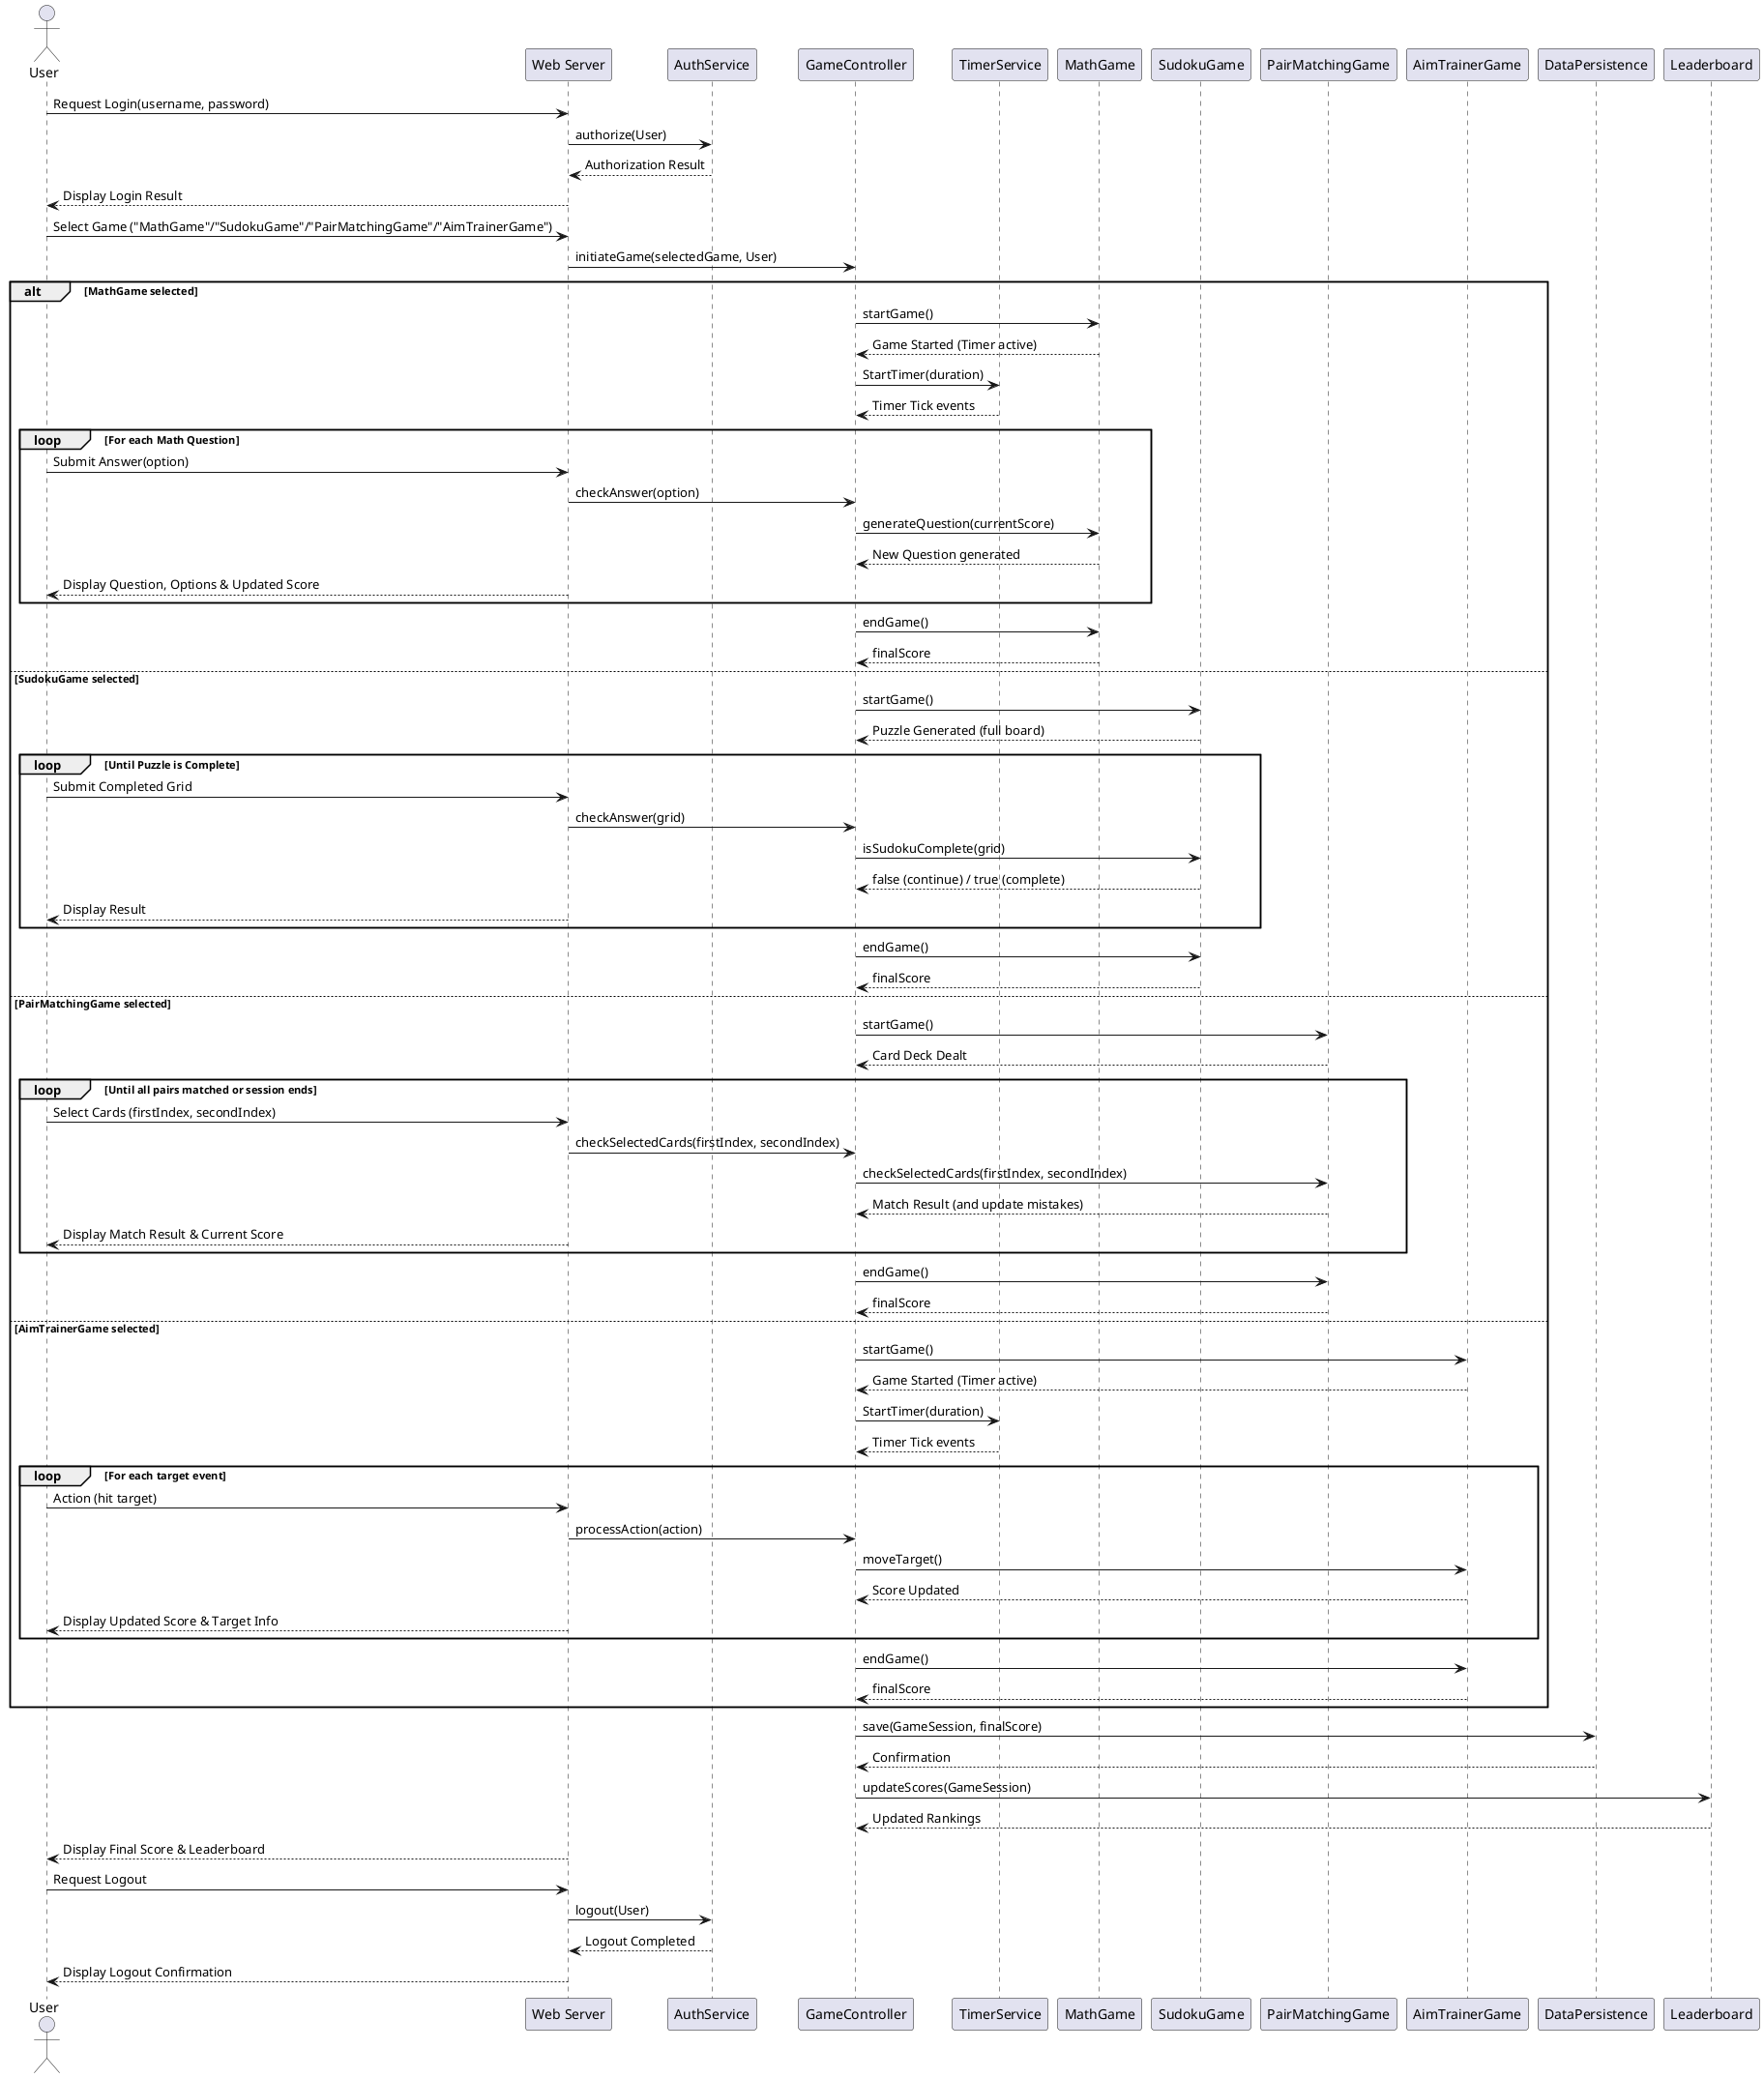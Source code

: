 @startuml
actor "User" as User
participant "Web Server" as Server
participant "AuthService" as Auth
participant "GameController" as GameCtrl
participant "TimerService" as Timer
participant "MathGame" as MathGame
participant "SudokuGame" as Sudoku
participant "PairMatchingGame" as PairMatch
participant "AimTrainerGame" as AimTrainer
participant "DataPersistence" as DB
participant "Leaderboard" as LB

' =================== Authentication Flow ===================
User -> Server: Request Login(username, password)
Server -> Auth: authorize(User)
Auth --> Server: Authorization Result
Server --> User: Display Login Result

' =================== Game Selection ===================
User -> Server: Select Game ("MathGame"/"SudokuGame"/"PairMatchingGame"/"AimTrainerGame")
Server -> GameCtrl: initiateGame(selectedGame, User)

alt MathGame selected
    GameCtrl -> MathGame: startGame()
    MathGame --> GameCtrl: Game Started (Timer active)
    GameCtrl -> Timer: StartTimer(duration)
    Timer --> GameCtrl: Timer Tick events
    loop For each Math Question
        User -> Server: Submit Answer(option)
        Server -> GameCtrl: checkAnswer(option)
        GameCtrl -> MathGame: generateQuestion(currentScore)
        MathGame --> GameCtrl: New Question generated
        Server --> User: Display Question, Options & Updated Score
    end
    GameCtrl -> MathGame: endGame()
    MathGame --> GameCtrl: finalScore
else SudokuGame selected
    GameCtrl -> Sudoku: startGame()
    Sudoku --> GameCtrl: Puzzle Generated (full board)
    loop Until Puzzle is Complete
        User -> Server: Submit Completed Grid
        Server -> GameCtrl: checkAnswer(grid)
        GameCtrl -> Sudoku: isSudokuComplete(grid)
        Sudoku --> GameCtrl: false (continue) / true (complete)
        Server --> User: Display Result
    end
    GameCtrl -> Sudoku: endGame()
    Sudoku --> GameCtrl: finalScore
else PairMatchingGame selected
    GameCtrl -> PairMatch: startGame()
    PairMatch --> GameCtrl: Card Deck Dealt
    loop Until all pairs matched or session ends
        User -> Server: Select Cards (firstIndex, secondIndex)
        Server -> GameCtrl: checkSelectedCards(firstIndex, secondIndex)
        GameCtrl -> PairMatch: checkSelectedCards(firstIndex, secondIndex)
        PairMatch --> GameCtrl: Match Result (and update mistakes)
        Server --> User: Display Match Result & Current Score
    end
    GameCtrl -> PairMatch: endGame()
    PairMatch --> GameCtrl: finalScore
else AimTrainerGame selected
    GameCtrl -> AimTrainer: startGame()
    AimTrainer --> GameCtrl: Game Started (Timer active)
    GameCtrl -> Timer: StartTimer(duration)
    Timer --> GameCtrl: Timer Tick events
    loop For each target event
        User -> Server: Action (hit target)
        Server -> GameCtrl: processAction(action)
        GameCtrl -> AimTrainer: moveTarget()
        AimTrainer --> GameCtrl: Score Updated
        Server --> User: Display Updated Score & Target Info
    end
    GameCtrl -> AimTrainer: endGame()
    AimTrainer --> GameCtrl: finalScore
end

' =================== Ending Game Session ===================
GameCtrl -> DB: save(GameSession, finalScore)
DB --> GameCtrl: Confirmation
GameCtrl -> LB: updateScores(GameSession)
LB --> GameCtrl: Updated Rankings
Server --> User: Display Final Score & Leaderboard

' =================== Logout Flow ===================
User -> Server: Request Logout
Server -> Auth: logout(User)
Auth --> Server: Logout Completed
Server --> User: Display Logout Confirmation

@enduml
